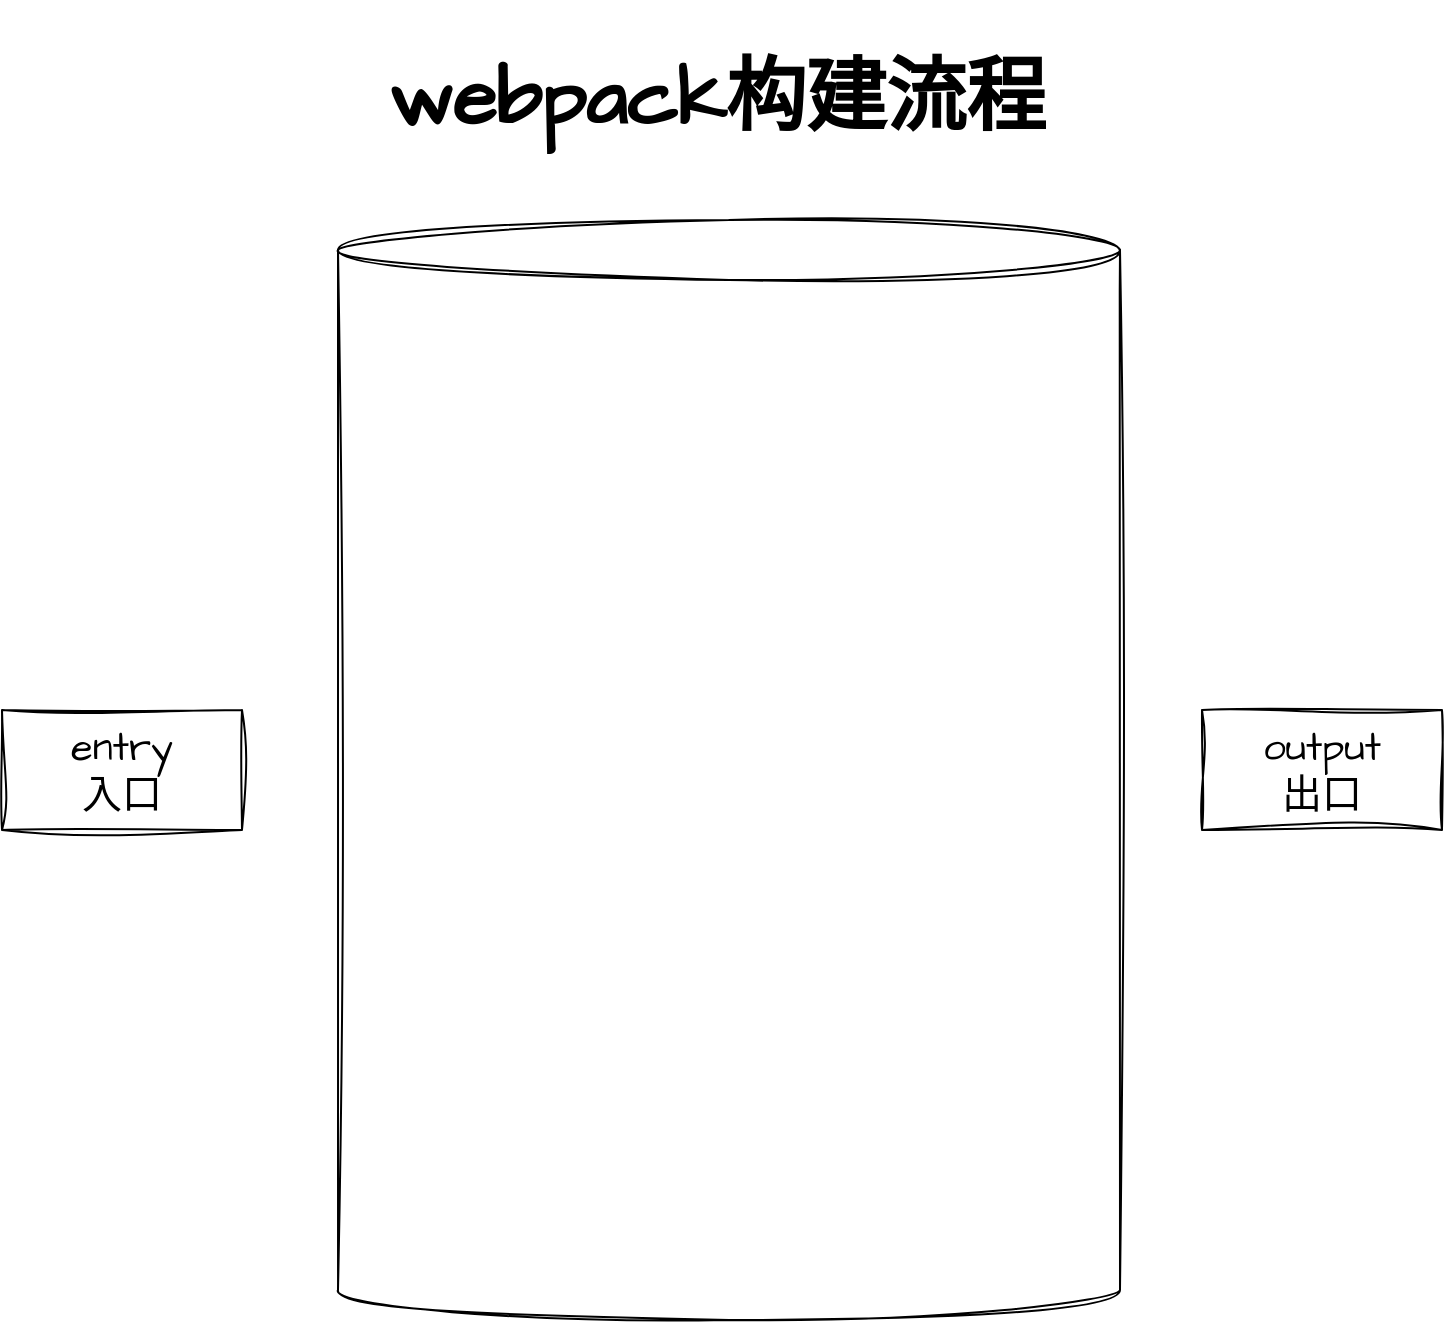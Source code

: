 <mxfile version="21.6.3" type="github">
  <diagram name="第 1 页" id="b9uePaPtiYxl_nF850o6">
    <mxGraphModel dx="1259" dy="749" grid="1" gridSize="10" guides="1" tooltips="1" connect="1" arrows="1" fold="1" page="1" pageScale="1" pageWidth="827" pageHeight="1169" math="0" shadow="0">
      <root>
        <mxCell id="0" />
        <mxCell id="1" parent="0" />
        <mxCell id="zIzzqcISWkkUUPhw3lVc-2" value="entry&lt;br&gt;入口" style="rounded=0;whiteSpace=wrap;html=1;sketch=1;hachureGap=4;jiggle=2;curveFitting=1;fontFamily=Architects Daughter;fontSource=https%3A%2F%2Ffonts.googleapis.com%2Fcss%3Ffamily%3DArchitects%2BDaughter;fontSize=20;" vertex="1" parent="1">
          <mxGeometry x="50" y="375" width="120" height="60" as="geometry" />
        </mxCell>
        <mxCell id="zIzzqcISWkkUUPhw3lVc-3" value="&lt;h1&gt;webpack构建流程&lt;/h1&gt;" style="text;html=1;strokeColor=none;fillColor=none;spacing=5;spacingTop=-20;whiteSpace=wrap;overflow=hidden;rounded=0;fontSize=20;fontFamily=Architects Daughter;" vertex="1" parent="1">
          <mxGeometry x="238" y="30" width="351" height="70" as="geometry" />
        </mxCell>
        <mxCell id="zIzzqcISWkkUUPhw3lVc-4" value="output&lt;br&gt;出口" style="rounded=0;whiteSpace=wrap;html=1;sketch=1;hachureGap=4;jiggle=2;curveFitting=1;fontFamily=Architects Daughter;fontSource=https%3A%2F%2Ffonts.googleapis.com%2Fcss%3Ffamily%3DArchitects%2BDaughter;fontSize=20;" vertex="1" parent="1">
          <mxGeometry x="650" y="375" width="120" height="60" as="geometry" />
        </mxCell>
        <mxCell id="zIzzqcISWkkUUPhw3lVc-6" value="" style="shape=cylinder3;whiteSpace=wrap;html=1;boundedLbl=1;backgroundOutline=1;size=15;sketch=1;hachureGap=4;jiggle=2;curveFitting=1;fontFamily=Architects Daughter;fontSource=https%3A%2F%2Ffonts.googleapis.com%2Fcss%3Ffamily%3DArchitects%2BDaughter;fontSize=20;" vertex="1" parent="1">
          <mxGeometry x="218" y="130" width="391" height="550" as="geometry" />
        </mxCell>
      </root>
    </mxGraphModel>
  </diagram>
</mxfile>
